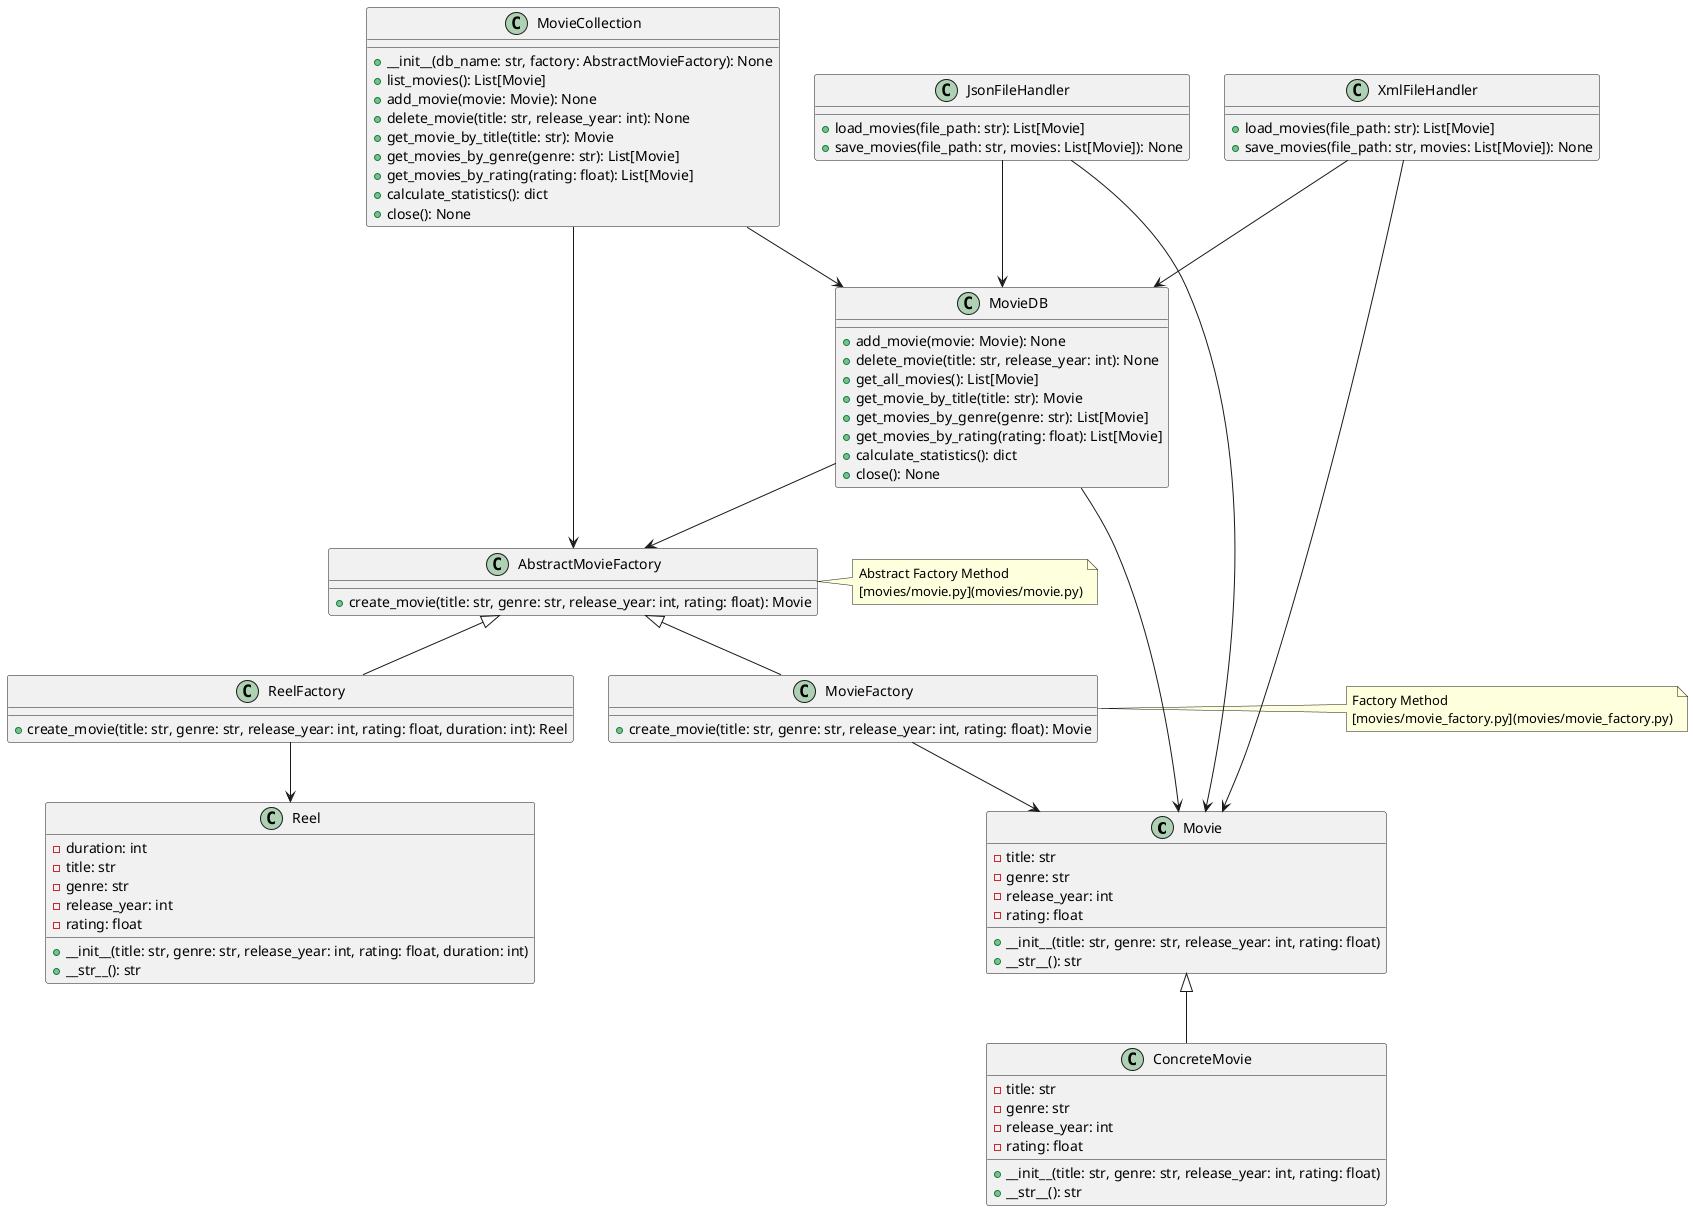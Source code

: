 @startuml

!define RECTANGLE class

RECTANGLE Movie {
  - title: str
  - genre: str
  - release_year: int
  - rating: float
  + __init__(title: str, genre: str, release_year: int, rating: float)
  + __str__(): str
}

RECTANGLE AbstractMovieFactory {
  + create_movie(title: str, genre: str, release_year: int, rating: float): Movie
}

RECTANGLE ConcreteMovie {
  - title: str
  - genre: str
  - release_year: int
  - rating: float
  + __init__(title: str, genre: str, release_year: int, rating: float)
  + __str__(): str
}

RECTANGLE MovieFactory {
  + create_movie(title: str, genre: str, release_year: int, rating: float): Movie
}

RECTANGLE Reel {
  - duration: int
  - title: str
  - genre: str
  - release_year: int
  - rating: float
  + __init__(title: str, genre: str, release_year: int, rating: float, duration: int)
  + __str__(): str
}

RECTANGLE ReelFactory {
  + create_movie(title: str, genre: str, release_year: int, rating: float, duration: int): Reel
}

RECTANGLE MovieDB {
  + add_movie(movie: Movie): None
  + delete_movie(title: str, release_year: int): None
  + get_all_movies(): List[Movie]
  + get_movie_by_title(title: str): Movie
  + get_movies_by_genre(genre: str): List[Movie]
  + get_movies_by_rating(rating: float): List[Movie]
  + calculate_statistics(): dict
  + close(): None
}

RECTANGLE MovieCollection {
  + __init__(db_name: str, factory: AbstractMovieFactory): None
  + list_movies(): List[Movie]
  + add_movie(movie: Movie): None
  + delete_movie(title: str, release_year: int): None
  + get_movie_by_title(title: str): Movie
  + get_movies_by_genre(genre: str): List[Movie]
  + get_movies_by_rating(rating: float): List[Movie]
  + calculate_statistics(): dict
  + close(): None
}

RECTANGLE JsonFileHandler {
  + load_movies(file_path: str): List[Movie]
  + save_movies(file_path: str, movies: List[Movie]): None
}

RECTANGLE XmlFileHandler {
  + load_movies(file_path: str): List[Movie]
  + save_movies(file_path: str, movies: List[Movie]): None
}

Movie <|-- ConcreteMovie
AbstractMovieFactory <|-- MovieFactory
AbstractMovieFactory <|-- ReelFactory
MovieFactory --> Movie
ReelFactory --> Reel
MovieDB --> Movie
MovieDB --> AbstractMovieFactory
MovieCollection --> MovieDB
MovieCollection --> AbstractMovieFactory
JsonFileHandler --> Movie
JsonFileHandler --> MovieDB
XmlFileHandler --> Movie
XmlFileHandler --> MovieDB

note right of AbstractMovieFactory
  Abstract Factory Method
  [movies/movie.py](movies/movie.py)
end note

note right of MovieFactory
  Factory Method
  [movies/movie_factory.py](movies/movie_factory.py)
end note

@enduml